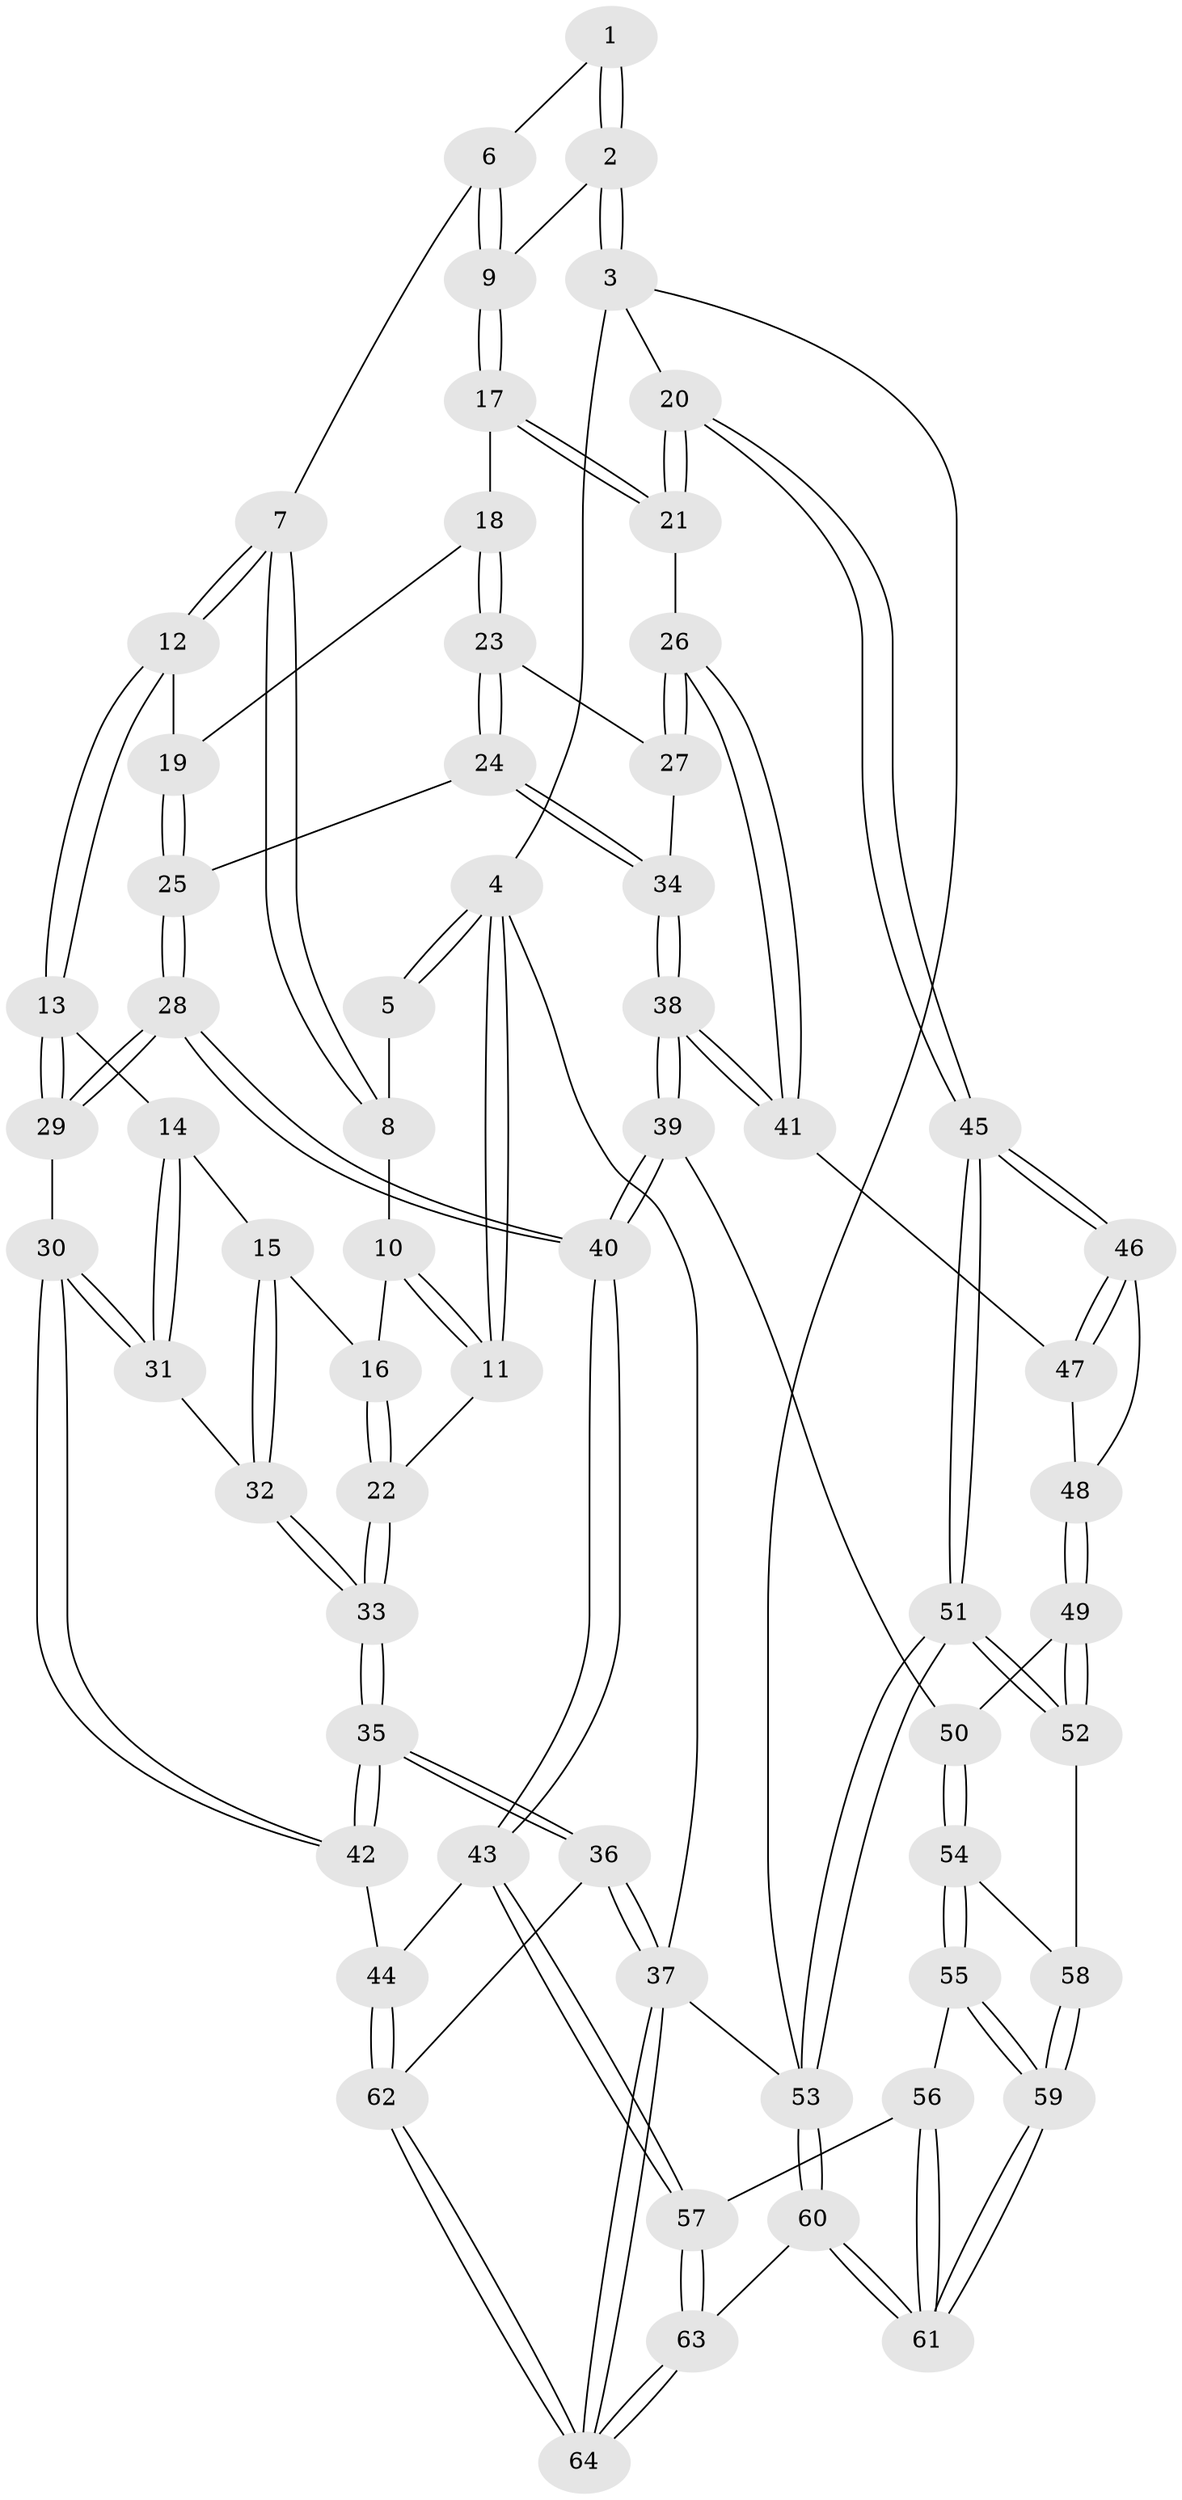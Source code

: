 // Generated by graph-tools (version 1.1) at 2025/27/03/09/25 03:27:06]
// undirected, 64 vertices, 157 edges
graph export_dot {
graph [start="1"]
  node [color=gray90,style=filled];
  1 [pos="+0.6798155393988241+0"];
  2 [pos="+0.870190795315796+0"];
  3 [pos="+1+0"];
  4 [pos="+0+0"];
  5 [pos="+0.22467776882570545+0"];
  6 [pos="+0.4237321763687741+0.07443226869176164"];
  7 [pos="+0.30590251816321146+0.10444917779253231"];
  8 [pos="+0.2496521641475192+0.040504504456518105"];
  9 [pos="+0.7749210134207625+0.017827761597746315"];
  10 [pos="+0.14455719226631725+0.12723707716032298"];
  11 [pos="+0+0"];
  12 [pos="+0.3813752099872288+0.2552342092618853"];
  13 [pos="+0.3653173721652245+0.29071021818888104"];
  14 [pos="+0.3554864249206775+0.2938688328954839"];
  15 [pos="+0.12432944807368987+0.35387523265317705"];
  16 [pos="+0.08510980479191001+0.2291628024274359"];
  17 [pos="+0.7341739063142106+0.16694993446740358"];
  18 [pos="+0.684704637696595+0.21264124876194454"];
  19 [pos="+0.5116496419470625+0.25032325890093576"];
  20 [pos="+1+0.4786039494553068"];
  21 [pos="+0.9643155619515262+0.42556544024015697"];
  22 [pos="+0+0.23412368552025478"];
  23 [pos="+0.6724118986303249+0.33301343176519593"];
  24 [pos="+0.5424900729795125+0.48029142760072346"];
  25 [pos="+0.5409614218016836+0.4803183014772134"];
  26 [pos="+0.7668088054749076+0.5346617256610712"];
  27 [pos="+0.7172299754584165+0.47821187247822605"];
  28 [pos="+0.4106652892180053+0.5204362065869002"];
  29 [pos="+0.3830294773319393+0.48828304836563236"];
  30 [pos="+0.17998105439455095+0.5184503758598149"];
  31 [pos="+0.16848226930075416+0.4861005030949217"];
  32 [pos="+0.11636467149544016+0.37317901143727394"];
  33 [pos="+0+0.47619854065434075"];
  34 [pos="+0.5774465489011449+0.5025655859924847"];
  35 [pos="+0+0.6968191675413283"];
  36 [pos="+0+0.72771526956228"];
  37 [pos="+0+1"];
  38 [pos="+0.6484948083535738+0.6434721718720543"];
  39 [pos="+0.6319572346330066+0.6739130614417459"];
  40 [pos="+0.42771317587315644+0.7276424678181629"];
  41 [pos="+0.7599699561662776+0.5592228317628896"];
  42 [pos="+0.13769311208109256+0.5979017455376349"];
  43 [pos="+0.39984621148473465+0.7744735658100044"];
  44 [pos="+0.34402100475182346+0.7931919297827356"];
  45 [pos="+1+0.6359782020961098"];
  46 [pos="+0.9736857643170372+0.6445772343427525"];
  47 [pos="+0.7703613027223524+0.5731939715640693"];
  48 [pos="+0.8232156085888301+0.6741564894379959"];
  49 [pos="+0.8090873203065273+0.7423873899034298"];
  50 [pos="+0.6731021286733406+0.721791152586149"];
  51 [pos="+1+0.8671672472226755"];
  52 [pos="+0.8639902117689542+0.8344710841070235"];
  53 [pos="+1+1"];
  54 [pos="+0.6851833559915121+0.8414785069300631"];
  55 [pos="+0.6552796959631147+0.880841694934112"];
  56 [pos="+0.6361083804887653+0.8969942143592485"];
  57 [pos="+0.46386031345154916+0.8438993859440991"];
  58 [pos="+0.855771244372257+0.8398412303076987"];
  59 [pos="+0.7965587619249002+0.9364689823913431"];
  60 [pos="+0.7150293605703112+1"];
  61 [pos="+0.7148789637087309+1"];
  62 [pos="+0.23510100518607593+0.9040864875806277"];
  63 [pos="+0.5310657809407392+1"];
  64 [pos="+0.19735040446067925+1"];
  1 -- 2;
  1 -- 2;
  1 -- 6;
  2 -- 3;
  2 -- 3;
  2 -- 9;
  3 -- 4;
  3 -- 20;
  3 -- 53;
  4 -- 5;
  4 -- 5;
  4 -- 11;
  4 -- 11;
  4 -- 37;
  5 -- 8;
  6 -- 7;
  6 -- 9;
  6 -- 9;
  7 -- 8;
  7 -- 8;
  7 -- 12;
  7 -- 12;
  8 -- 10;
  9 -- 17;
  9 -- 17;
  10 -- 11;
  10 -- 11;
  10 -- 16;
  11 -- 22;
  12 -- 13;
  12 -- 13;
  12 -- 19;
  13 -- 14;
  13 -- 29;
  13 -- 29;
  14 -- 15;
  14 -- 31;
  14 -- 31;
  15 -- 16;
  15 -- 32;
  15 -- 32;
  16 -- 22;
  16 -- 22;
  17 -- 18;
  17 -- 21;
  17 -- 21;
  18 -- 19;
  18 -- 23;
  18 -- 23;
  19 -- 25;
  19 -- 25;
  20 -- 21;
  20 -- 21;
  20 -- 45;
  20 -- 45;
  21 -- 26;
  22 -- 33;
  22 -- 33;
  23 -- 24;
  23 -- 24;
  23 -- 27;
  24 -- 25;
  24 -- 34;
  24 -- 34;
  25 -- 28;
  25 -- 28;
  26 -- 27;
  26 -- 27;
  26 -- 41;
  26 -- 41;
  27 -- 34;
  28 -- 29;
  28 -- 29;
  28 -- 40;
  28 -- 40;
  29 -- 30;
  30 -- 31;
  30 -- 31;
  30 -- 42;
  30 -- 42;
  31 -- 32;
  32 -- 33;
  32 -- 33;
  33 -- 35;
  33 -- 35;
  34 -- 38;
  34 -- 38;
  35 -- 36;
  35 -- 36;
  35 -- 42;
  35 -- 42;
  36 -- 37;
  36 -- 37;
  36 -- 62;
  37 -- 64;
  37 -- 64;
  37 -- 53;
  38 -- 39;
  38 -- 39;
  38 -- 41;
  38 -- 41;
  39 -- 40;
  39 -- 40;
  39 -- 50;
  40 -- 43;
  40 -- 43;
  41 -- 47;
  42 -- 44;
  43 -- 44;
  43 -- 57;
  43 -- 57;
  44 -- 62;
  44 -- 62;
  45 -- 46;
  45 -- 46;
  45 -- 51;
  45 -- 51;
  46 -- 47;
  46 -- 47;
  46 -- 48;
  47 -- 48;
  48 -- 49;
  48 -- 49;
  49 -- 50;
  49 -- 52;
  49 -- 52;
  50 -- 54;
  50 -- 54;
  51 -- 52;
  51 -- 52;
  51 -- 53;
  51 -- 53;
  52 -- 58;
  53 -- 60;
  53 -- 60;
  54 -- 55;
  54 -- 55;
  54 -- 58;
  55 -- 56;
  55 -- 59;
  55 -- 59;
  56 -- 57;
  56 -- 61;
  56 -- 61;
  57 -- 63;
  57 -- 63;
  58 -- 59;
  58 -- 59;
  59 -- 61;
  59 -- 61;
  60 -- 61;
  60 -- 61;
  60 -- 63;
  62 -- 64;
  62 -- 64;
  63 -- 64;
  63 -- 64;
}

